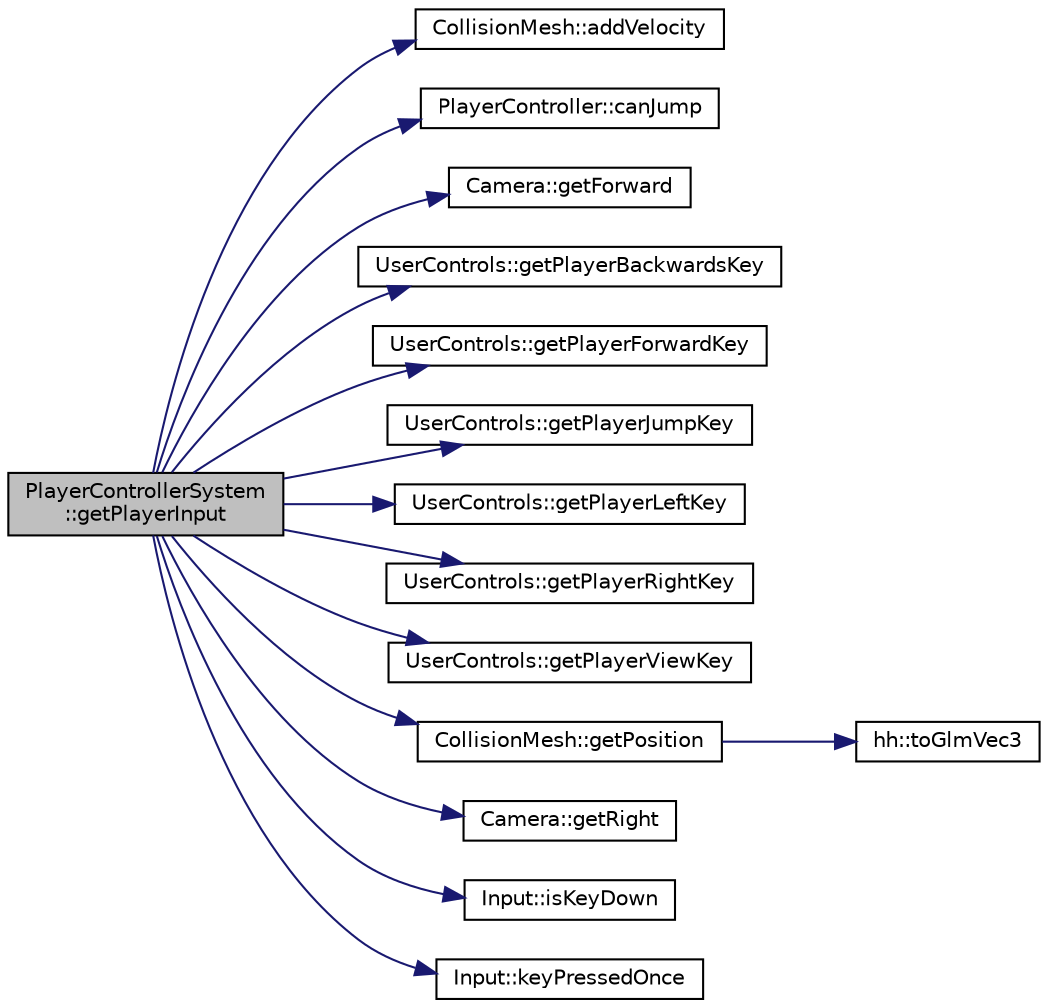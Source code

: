 digraph "PlayerControllerSystem::getPlayerInput"
{
 // INTERACTIVE_SVG=YES
 // LATEX_PDF_SIZE
  edge [fontname="Helvetica",fontsize="10",labelfontname="Helvetica",labelfontsize="10"];
  node [fontname="Helvetica",fontsize="10",shape=record];
  rankdir="LR";
  Node1 [label="PlayerControllerSystem\l::getPlayerInput",height=0.2,width=0.4,color="black", fillcolor="grey75", style="filled", fontcolor="black",tooltip=" "];
  Node1 -> Node2 [color="midnightblue",fontsize="10",style="solid",fontname="Helvetica"];
  Node2 [label="CollisionMesh::addVelocity",height=0.2,width=0.4,color="black", fillcolor="white", style="filled",URL="$d4/daa/class_collision_mesh.html#a0e21a154dd220688c7c70aa207f26e37",tooltip=" "];
  Node1 -> Node3 [color="midnightblue",fontsize="10",style="solid",fontname="Helvetica"];
  Node3 [label="PlayerController::canJump",height=0.2,width=0.4,color="black", fillcolor="white", style="filled",URL="$dc/dde/class_player_controller.html#ad04e1bc5765eddc55bb5d52e2dea75d1",tooltip=" "];
  Node1 -> Node4 [color="midnightblue",fontsize="10",style="solid",fontname="Helvetica"];
  Node4 [label="Camera::getForward",height=0.2,width=0.4,color="black", fillcolor="white", style="filled",URL="$da/dbb/class_camera.html#ae44d552243a7b430e94ed9e70adcf07b",tooltip=" "];
  Node1 -> Node5 [color="midnightblue",fontsize="10",style="solid",fontname="Helvetica"];
  Node5 [label="UserControls::getPlayerBackwardsKey",height=0.2,width=0.4,color="black", fillcolor="white", style="filled",URL="$d9/dd8/class_user_controls.html#ae4dbb387f1bb349ba18f3c48af1e9aae",tooltip=" "];
  Node1 -> Node6 [color="midnightblue",fontsize="10",style="solid",fontname="Helvetica"];
  Node6 [label="UserControls::getPlayerForwardKey",height=0.2,width=0.4,color="black", fillcolor="white", style="filled",URL="$d9/dd8/class_user_controls.html#a9d42a5c07d8e5e0e7364eeb16bcf3660",tooltip=" "];
  Node1 -> Node7 [color="midnightblue",fontsize="10",style="solid",fontname="Helvetica"];
  Node7 [label="UserControls::getPlayerJumpKey",height=0.2,width=0.4,color="black", fillcolor="white", style="filled",URL="$d9/dd8/class_user_controls.html#a27bc5fa3251f29bdb94c6bb483fb4815",tooltip=" "];
  Node1 -> Node8 [color="midnightblue",fontsize="10",style="solid",fontname="Helvetica"];
  Node8 [label="UserControls::getPlayerLeftKey",height=0.2,width=0.4,color="black", fillcolor="white", style="filled",URL="$d9/dd8/class_user_controls.html#a210019f54165355d165b2857dca5d0f0",tooltip=" "];
  Node1 -> Node9 [color="midnightblue",fontsize="10",style="solid",fontname="Helvetica"];
  Node9 [label="UserControls::getPlayerRightKey",height=0.2,width=0.4,color="black", fillcolor="white", style="filled",URL="$d9/dd8/class_user_controls.html#a80a8f9ee80ee933cb0666c96bd3027b3",tooltip=" "];
  Node1 -> Node10 [color="midnightblue",fontsize="10",style="solid",fontname="Helvetica"];
  Node10 [label="UserControls::getPlayerViewKey",height=0.2,width=0.4,color="black", fillcolor="white", style="filled",URL="$d9/dd8/class_user_controls.html#aa214cd3d3f5628575bb1f5f599e94872",tooltip=" "];
  Node1 -> Node11 [color="midnightblue",fontsize="10",style="solid",fontname="Helvetica"];
  Node11 [label="CollisionMesh::getPosition",height=0.2,width=0.4,color="black", fillcolor="white", style="filled",URL="$d4/daa/class_collision_mesh.html#aa9ad0053cdd4fd6e991b343e174e543f",tooltip=" "];
  Node11 -> Node12 [color="midnightblue",fontsize="10",style="solid",fontname="Helvetica"];
  Node12 [label="hh::toGlmVec3",height=0.2,width=0.4,color="black", fillcolor="white", style="filled",URL="$d7/dd1/namespacehh.html#ad5fffa12ef6d4badda8b6db66b21f4fb",tooltip=" "];
  Node1 -> Node13 [color="midnightblue",fontsize="10",style="solid",fontname="Helvetica"];
  Node13 [label="Camera::getRight",height=0.2,width=0.4,color="black", fillcolor="white", style="filled",URL="$da/dbb/class_camera.html#aa21e94d4bfd57c15897a8a2948d6356c",tooltip=" "];
  Node1 -> Node14 [color="midnightblue",fontsize="10",style="solid",fontname="Helvetica"];
  Node14 [label="Input::isKeyDown",height=0.2,width=0.4,color="black", fillcolor="white", style="filled",URL="$d4/d7b/class_input.html#a2259a48cd4dfed4e95f1d7f82786679a",tooltip=" "];
  Node1 -> Node15 [color="midnightblue",fontsize="10",style="solid",fontname="Helvetica"];
  Node15 [label="Input::keyPressedOnce",height=0.2,width=0.4,color="black", fillcolor="white", style="filled",URL="$d4/d7b/class_input.html#a2aaf873636cedf13e51a424eb6ea802b",tooltip=" "];
}
